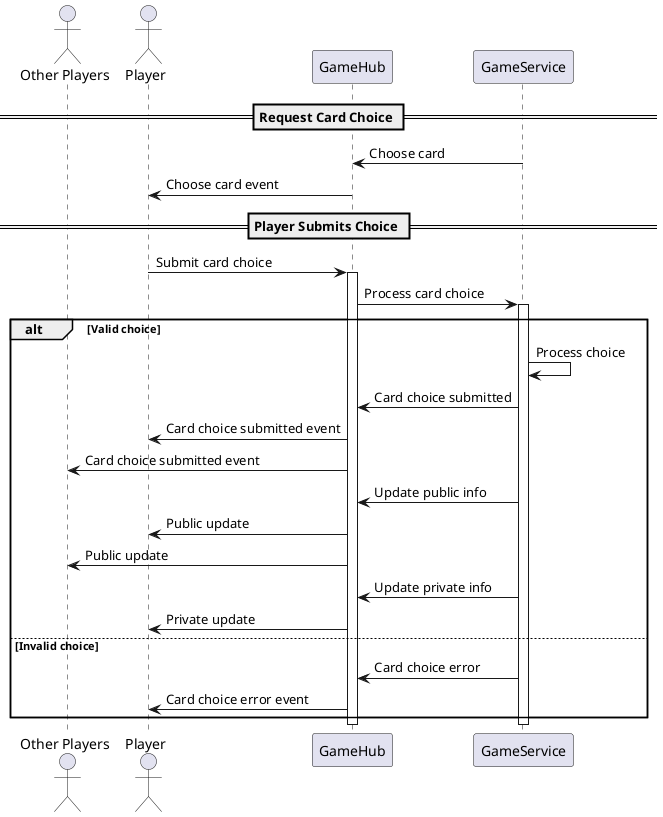 @startuml CardChoiceFlow

actor "Other Players" as Others
actor "Player" as Player
participant "GameHub" as Hub
participant "GameService" as GameSvc

== Request Card Choice ==

GameSvc -> Hub: Choose card
Hub -> Player: Choose card event

== Player Submits Choice ==

Player -> Hub: Submit card choice
activate Hub
Hub -> GameSvc: Process card choice
activate GameSvc

alt Valid choice
    GameSvc -> GameSvc: Process choice
    GameSvc -> Hub: Card choice submitted
    Hub -> Player: Card choice submitted event
    Hub -> Others: Card choice submitted event
    
    GameSvc -> Hub: Update public info
    Hub -> Player: Public update
    Hub -> Others: Public update
    
    GameSvc -> Hub: Update private info
    Hub -> Player: Private update
    
else Invalid choice
    GameSvc -> Hub: Card choice error
    Hub -> Player: Card choice error event
end

deactivate GameSvc
deactivate Hub

@enduml 